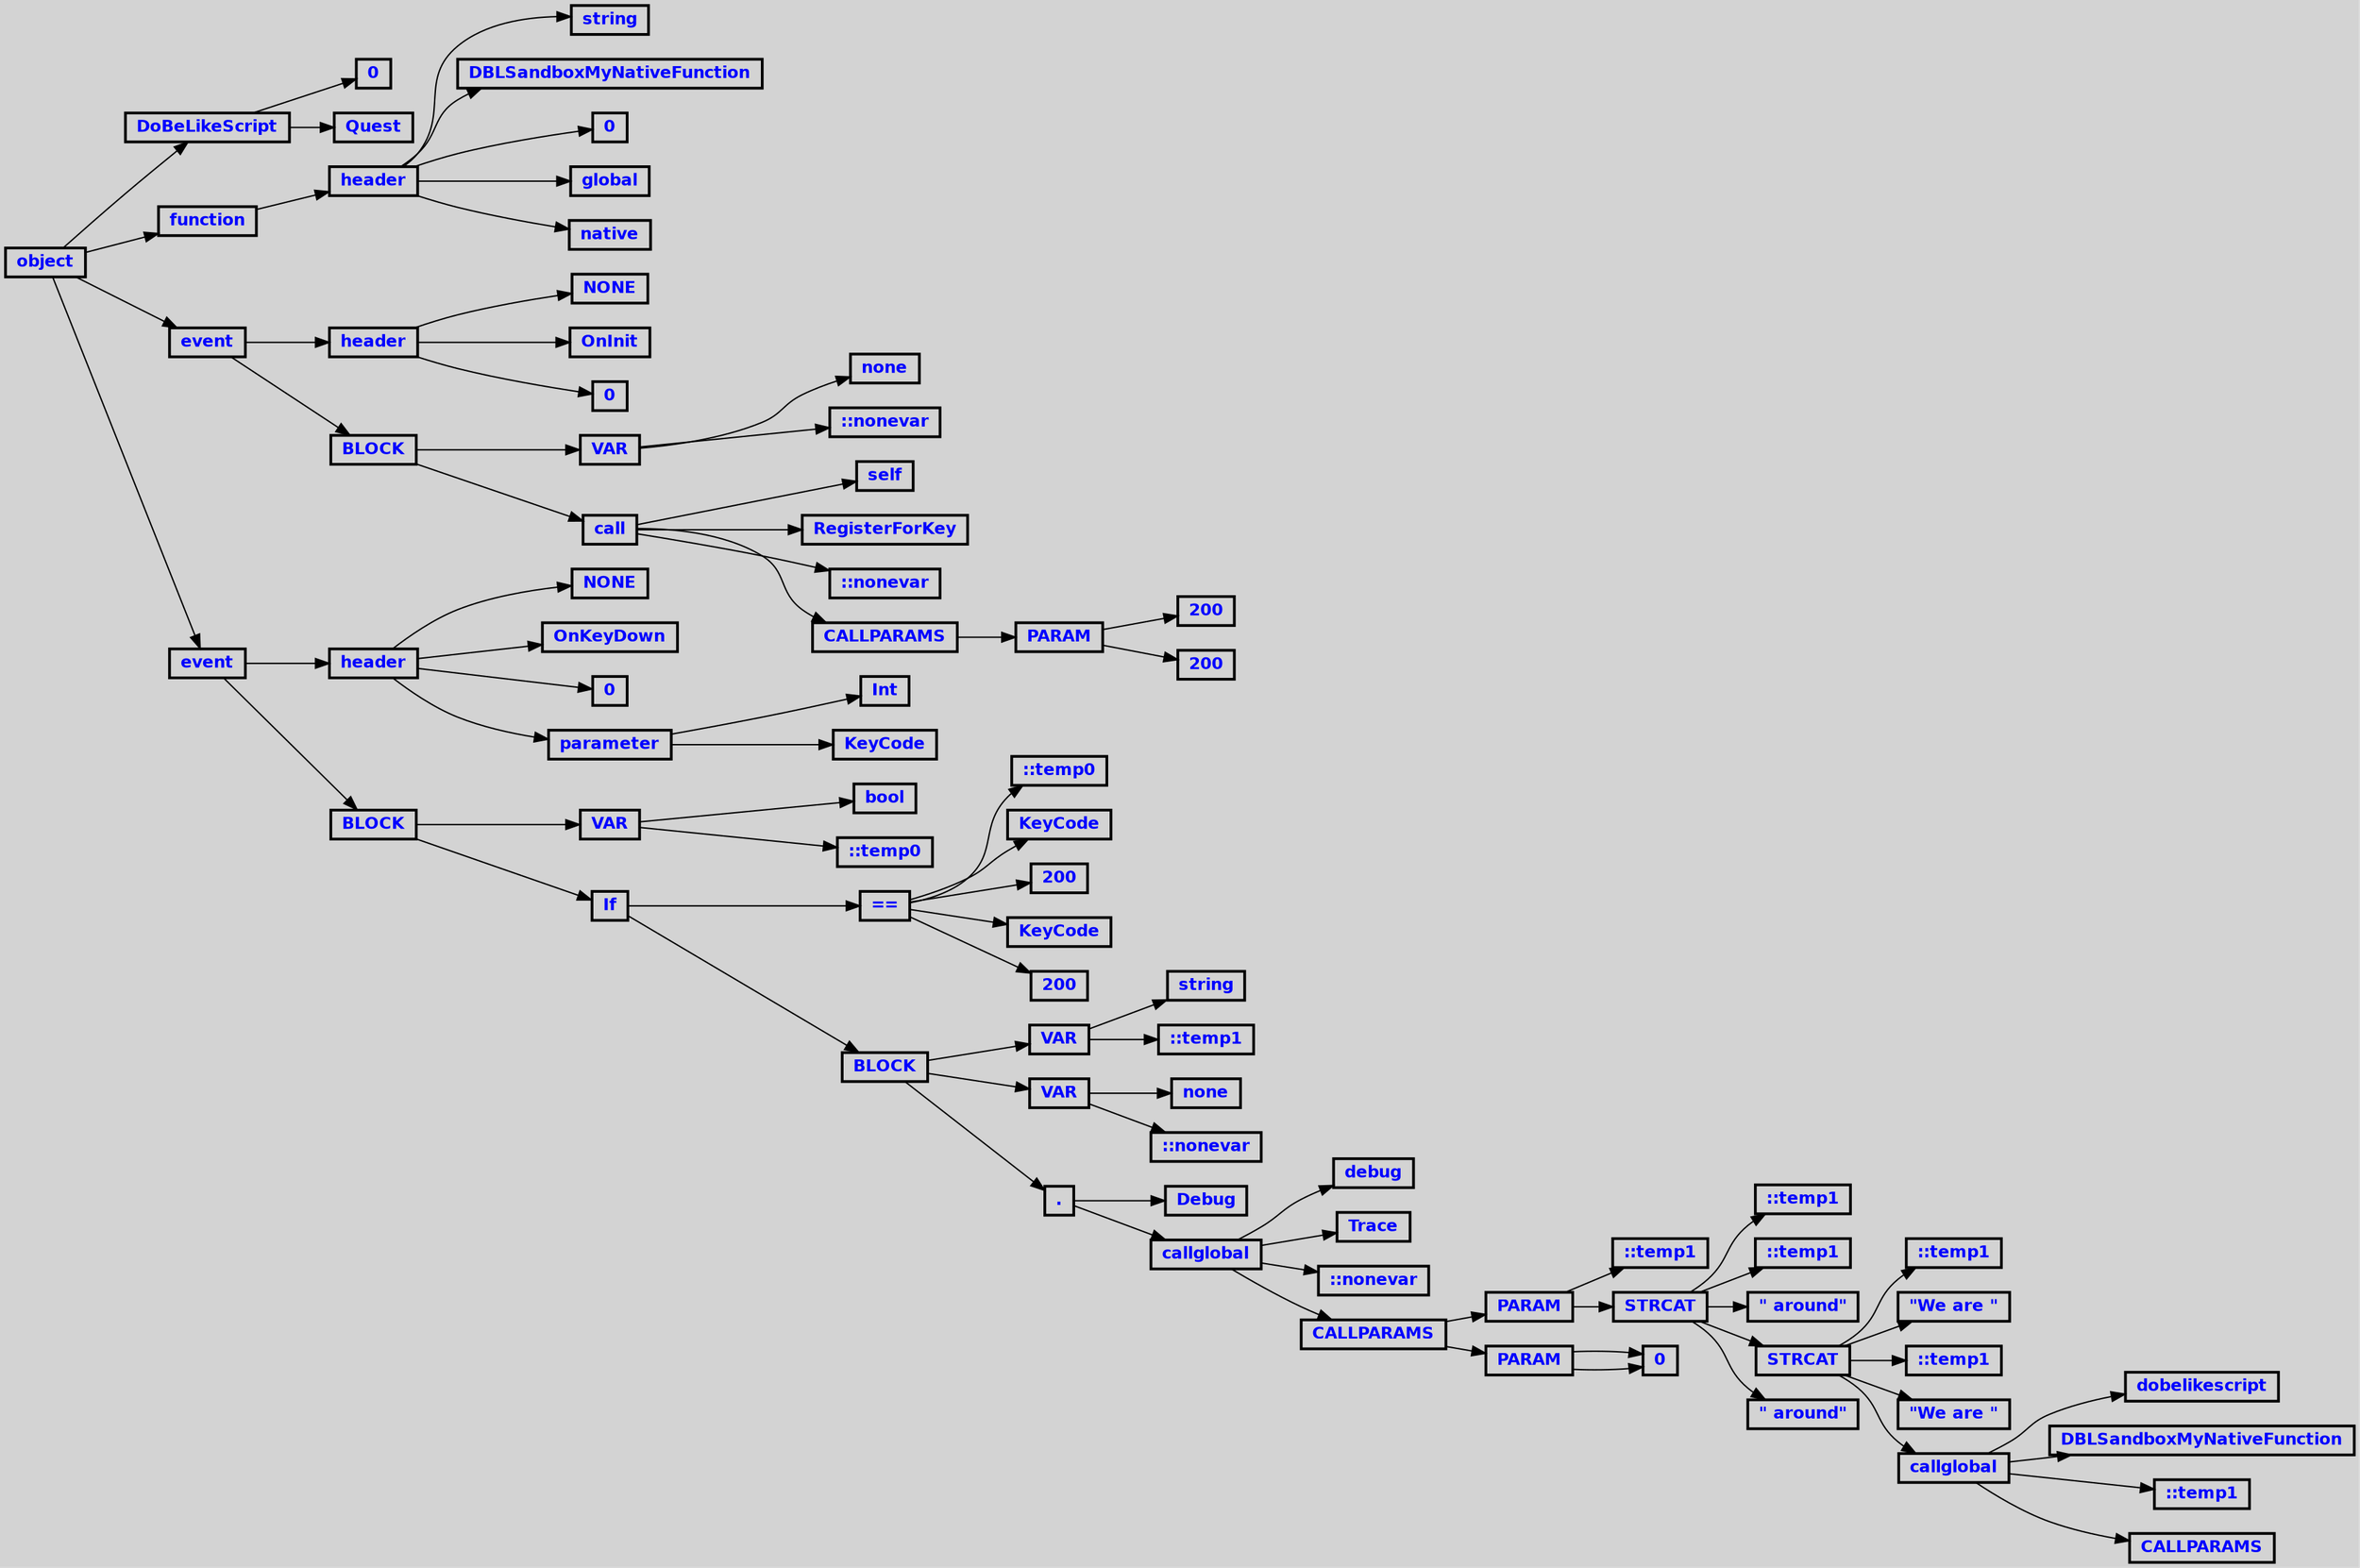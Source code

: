 digraph {
 ordering=out;
 ranksep=.4
 rankdir=LR
 bgcolor="lightgrey";
 node [shape=box, fixedsize=false, fontsize=12, fontname="Helvetica-bold", fontcolor="blue"
       width=.25, height=.25, color="black", style="bold"]
 n0 [label="object"];
 n1 [label="DoBeLikeScript"];
 n1 [label="DoBeLikeScript"];
 n2 [label="0"];
 n3 [label="Quest"];
 n4 [label="function"];
 n4 [label="function"];
 n5 [label="header"];
 n5 [label="header"];
 n6 [label="string"];
 n7 [label="DBLSandboxMyNativeFunction"];
 n8 [label="0"];
 n9 [label="global"];
 n10 [label="native"];
 n11 [label="event"];
 n11 [label="event"];
 n12 [label="header"];
 n12 [label="header"];
 n13 [label="NONE"];
 n14 [label="OnInit"];
 n15 [label="0"];
 n16 [label="BLOCK"];
 n16 [label="BLOCK"];
 n17 [label="VAR"];
 n17 [label="VAR"];
 n18 [label="none"];
 n19 [label="::nonevar"];
 n20 [label="call"];
 n20 [label="call"];
 n21 [label="self"];
 n22 [label="RegisterForKey"];
 n23 [label="::nonevar"];
 n24 [label="CALLPARAMS"];
 n24 [label="CALLPARAMS"];
 n25 [label="PARAM"];
 n25 [label="PARAM"];
 n26 [label="200"];
 n27 [label="200"];
 n28 [label="event"];
 n28 [label="event"];
 n29 [label="header"];
 n29 [label="header"];
 n30 [label="NONE"];
 n31 [label="OnKeyDown"];
 n32 [label="0"];
 n33 [label="parameter"];
 n33 [label="parameter"];
 n34 [label="Int"];
 n35 [label="KeyCode"];
 n36 [label="BLOCK"];
 n36 [label="BLOCK"];
 n37 [label="VAR"];
 n37 [label="VAR"];
 n38 [label="bool"];
 n39 [label="::temp0"];
 n40 [label="If"];
 n40 [label="If"];
 n41 [label="=="];
 n41 [label="=="];
 n42 [label="::temp0"];
 n43 [label="KeyCode"];
 n44 [label="200"];
 n45 [label="KeyCode"];
 n46 [label="200"];
 n47 [label="BLOCK"];
 n47 [label="BLOCK"];
 n48 [label="VAR"];
 n48 [label="VAR"];
 n49 [label="string"];
 n50 [label="::temp1"];
 n51 [label="VAR"];
 n51 [label="VAR"];
 n52 [label="none"];
 n53 [label="::nonevar"];
 n54 [label="."];
 n54 [label="."];
 n55 [label="Debug"];
 n56 [label="callglobal"];
 n56 [label="callglobal"];
 n57 [label="debug"];
 n58 [label="Trace"];
 n59 [label="::nonevar"];
 n60 [label="CALLPARAMS"];
 n60 [label="CALLPARAMS"];
 n61 [label="PARAM"];
 n61 [label="PARAM"];
 n62 [label="::temp1"];
 n63 [label="STRCAT"];
 n63 [label="STRCAT"];
 n64 [label="::temp1"];
 n65 [label="::temp1"];
 n66 [label="\" around\""];
 n67 [label="STRCAT"];
 n67 [label="STRCAT"];
 n68 [label="::temp1"];
 n69 [label="\"We are \""];
 n70 [label="::temp1"];
 n71 [label="\"We are \""];
 n72 [label="callglobal"];
 n72 [label="callglobal"];
 n73 [label="dobelikescript"];
 n74 [label="DBLSandboxMyNativeFunction"];
 n75 [label="::temp1"];
 n76 [label="CALLPARAMS"];
 n77 [label="\" around\""];
 n78 [label="PARAM"];
 n78 [label="PARAM"];
 n79 [label="0"];
 n79 [label="0"];

 n0 -> n1 // "object" -> "DoBeLikeScript"
 n1 -> n2 // "DoBeLikeScript" -> "0"
 n1 -> n3 // "DoBeLikeScript" -> "Quest"
 n0 -> n4 // "object" -> "function"
 n4 -> n5 // "function" -> "header"
 n5 -> n6 // "header" -> "string"
 n5 -> n7 // "header" -> "DBLSandboxMyNativeFunction"
 n5 -> n8 // "header" -> "0"
 n5 -> n9 // "header" -> "global"
 n5 -> n10 // "header" -> "native"
 n0 -> n11 // "object" -> "event"
 n11 -> n12 // "event" -> "header"
 n12 -> n13 // "header" -> "NONE"
 n12 -> n14 // "header" -> "OnInit"
 n12 -> n15 // "header" -> "0"
 n11 -> n16 // "event" -> "BLOCK"
 n16 -> n17 // "BLOCK" -> "VAR"
 n17 -> n18 // "VAR" -> "none"
 n17 -> n19 // "VAR" -> "::nonevar"
 n16 -> n20 // "BLOCK" -> "call"
 n20 -> n21 // "call" -> "self"
 n20 -> n22 // "call" -> "RegisterForKey"
 n20 -> n23 // "call" -> "::nonevar"
 n20 -> n24 // "call" -> "CALLPARAMS"
 n24 -> n25 // "CALLPARAMS" -> "PARAM"
 n25 -> n26 // "PARAM" -> "200"
 n25 -> n27 // "PARAM" -> "200"
 n0 -> n28 // "object" -> "event"
 n28 -> n29 // "event" -> "header"
 n29 -> n30 // "header" -> "NONE"
 n29 -> n31 // "header" -> "OnKeyDown"
 n29 -> n32 // "header" -> "0"
 n29 -> n33 // "header" -> "parameter"
 n33 -> n34 // "parameter" -> "Int"
 n33 -> n35 // "parameter" -> "KeyCode"
 n28 -> n36 // "event" -> "BLOCK"
 n36 -> n37 // "BLOCK" -> "VAR"
 n37 -> n38 // "VAR" -> "bool"
 n37 -> n39 // "VAR" -> "::temp0"
 n36 -> n40 // "BLOCK" -> "If"
 n40 -> n41 // "If" -> "=="
 n41 -> n42 // "==" -> "::temp0"
 n41 -> n43 // "==" -> "KeyCode"
 n41 -> n44 // "==" -> "200"
 n41 -> n45 // "==" -> "KeyCode"
 n41 -> n46 // "==" -> "200"
 n40 -> n47 // "If" -> "BLOCK"
 n47 -> n48 // "BLOCK" -> "VAR"
 n48 -> n49 // "VAR" -> "string"
 n48 -> n50 // "VAR" -> "::temp1"
 n47 -> n51 // "BLOCK" -> "VAR"
 n51 -> n52 // "VAR" -> "none"
 n51 -> n53 // "VAR" -> "::nonevar"
 n47 -> n54 // "BLOCK" -> "."
 n54 -> n55 // "." -> "Debug"
 n54 -> n56 // "." -> "callglobal"
 n56 -> n57 // "callglobal" -> "debug"
 n56 -> n58 // "callglobal" -> "Trace"
 n56 -> n59 // "callglobal" -> "::nonevar"
 n56 -> n60 // "callglobal" -> "CALLPARAMS"
 n60 -> n61 // "CALLPARAMS" -> "PARAM"
 n61 -> n62 // "PARAM" -> "::temp1"
 n61 -> n63 // "PARAM" -> "STRCAT"
 n63 -> n64 // "STRCAT" -> "::temp1"
 n63 -> n65 // "STRCAT" -> "::temp1"
 n63 -> n66 // "STRCAT" -> "" around""
 n63 -> n67 // "STRCAT" -> "STRCAT"
 n67 -> n68 // "STRCAT" -> "::temp1"
 n67 -> n69 // "STRCAT" -> ""We are ""
 n67 -> n70 // "STRCAT" -> "::temp1"
 n67 -> n71 // "STRCAT" -> ""We are ""
 n67 -> n72 // "STRCAT" -> "callglobal"
 n72 -> n73 // "callglobal" -> "dobelikescript"
 n72 -> n74 // "callglobal" -> "DBLSandboxMyNativeFunction"
 n72 -> n75 // "callglobal" -> "::temp1"
 n72 -> n76 // "callglobal" -> "CALLPARAMS"
 n63 -> n77 // "STRCAT" -> "" around""
 n60 -> n78 // "CALLPARAMS" -> "PARAM"
 n78 -> n79 // "PARAM" -> "0"
 n78 -> n79 // "PARAM" -> "0"

}
